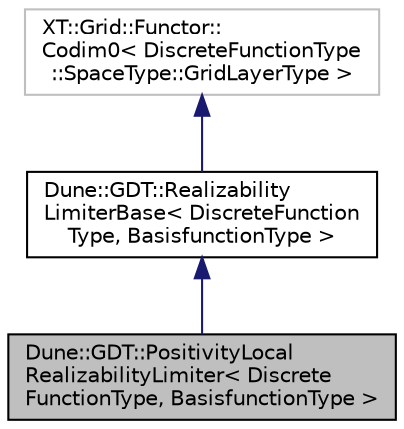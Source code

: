 digraph "Dune::GDT::PositivityLocalRealizabilityLimiter&lt; DiscreteFunctionType, BasisfunctionType &gt;"
{
  edge [fontname="Helvetica",fontsize="10",labelfontname="Helvetica",labelfontsize="10"];
  node [fontname="Helvetica",fontsize="10",shape=record];
  Node0 [label="Dune::GDT::PositivityLocal\lRealizabilityLimiter\< Discrete\lFunctionType, BasisfunctionType \>",height=0.2,width=0.4,color="black", fillcolor="grey75", style="filled", fontcolor="black"];
  Node1 -> Node0 [dir="back",color="midnightblue",fontsize="10",style="solid",fontname="Helvetica"];
  Node1 [label="Dune::GDT::Realizability\lLimiterBase\< DiscreteFunction\lType, BasisfunctionType \>",height=0.2,width=0.4,color="black", fillcolor="white", style="filled",URL="$a02003.html"];
  Node2 -> Node1 [dir="back",color="midnightblue",fontsize="10",style="solid",fontname="Helvetica"];
  Node2 [label="XT::Grid::Functor::\lCodim0\< DiscreteFunctionType\l::SpaceType::GridLayerType \>",height=0.2,width=0.4,color="grey75", fillcolor="white", style="filled"];
}
